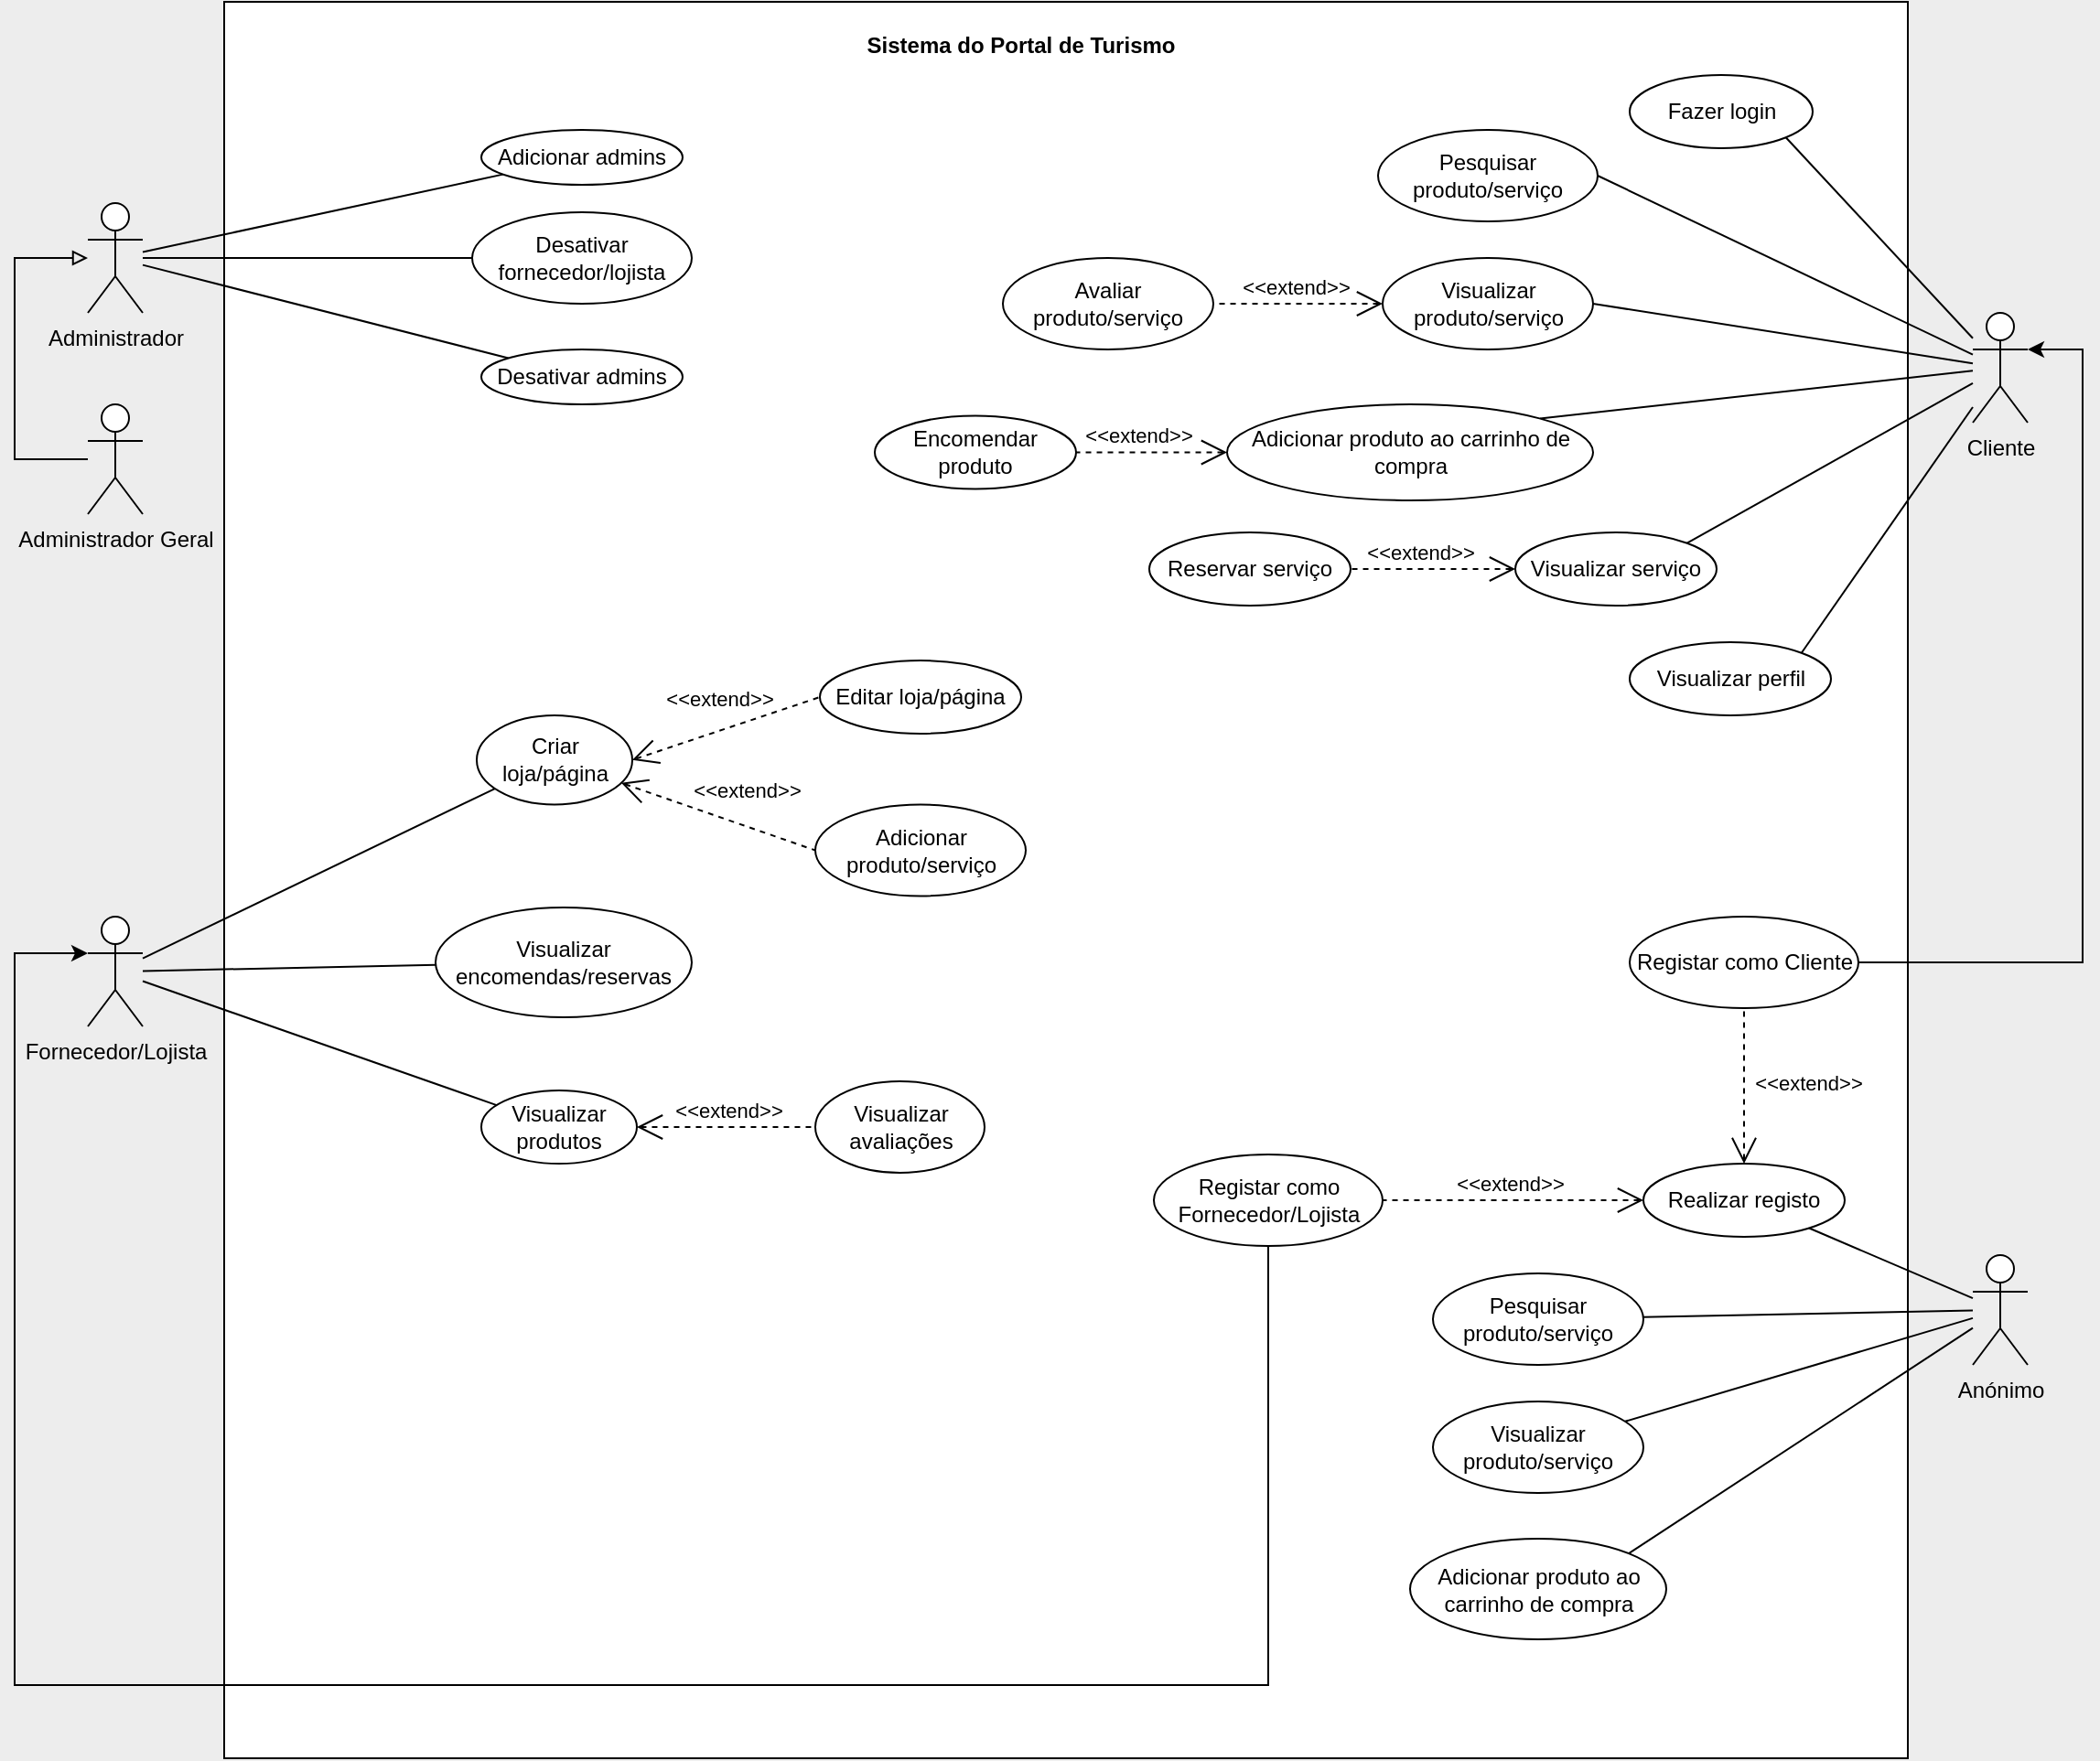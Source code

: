 <mxfile version="13.7.9" type="device"><diagram id="m_C6dAhCNpddzX7GYdTp" name="Página-1"><mxGraphModel dx="865" dy="506" grid="1" gridSize="10" guides="1" tooltips="1" connect="1" arrows="1" fold="1" page="1" pageScale="1" pageWidth="1169" pageHeight="1654" background="#EDEDED" math="0" shadow="0"><root><mxCell id="0"/><mxCell id="1" parent="0"/><mxCell id="FcMAPUz3dc4ftB3LAS8v-3" value="&lt;br&gt;" style="html=1;" parent="1" vertex="1"><mxGeometry x="124.5" y="30" width="920" height="960" as="geometry"/></mxCell><mxCell id="FcMAPUz3dc4ftB3LAS8v-4" value="Sistema do Portal de Turismo" style="text;align=center;fontStyle=1;verticalAlign=middle;spacingLeft=3;spacingRight=3;strokeColor=none;rotatable=0;points=[[0,0.5],[1,0.5]];portConstraint=eastwest;" parent="1" vertex="1"><mxGeometry x="520" y="40" width="80" height="26" as="geometry"/></mxCell><mxCell id="FcMAPUz3dc4ftB3LAS8v-9" style="orthogonalLoop=1;jettySize=auto;html=1;endArrow=none;endFill=0;" parent="1" source="FcMAPUz3dc4ftB3LAS8v-5" target="FcMAPUz3dc4ftB3LAS8v-6" edge="1"><mxGeometry relative="1" as="geometry"/></mxCell><mxCell id="FcMAPUz3dc4ftB3LAS8v-11" style="edgeStyle=none;orthogonalLoop=1;jettySize=auto;html=1;endArrow=none;endFill=0;" parent="1" source="FcMAPUz3dc4ftB3LAS8v-5" target="FcMAPUz3dc4ftB3LAS8v-7" edge="1"><mxGeometry relative="1" as="geometry"/></mxCell><mxCell id="FcMAPUz3dc4ftB3LAS8v-13" style="edgeStyle=none;orthogonalLoop=1;jettySize=auto;html=1;endArrow=none;endFill=0;" parent="1" source="FcMAPUz3dc4ftB3LAS8v-5" target="FcMAPUz3dc4ftB3LAS8v-12" edge="1"><mxGeometry relative="1" as="geometry"/></mxCell><mxCell id="FcMAPUz3dc4ftB3LAS8v-5" value="Administrador" style="shape=umlActor;verticalLabelPosition=bottom;verticalAlign=top;html=1;" parent="1" vertex="1"><mxGeometry x="50" y="140" width="30" height="60" as="geometry"/></mxCell><mxCell id="FcMAPUz3dc4ftB3LAS8v-6" value="Adicionar admins" style="ellipse;whiteSpace=wrap;html=1;" parent="1" vertex="1"><mxGeometry x="265" y="100" width="110" height="30" as="geometry"/></mxCell><mxCell id="FcMAPUz3dc4ftB3LAS8v-7" value="Desativar admins" style="ellipse;whiteSpace=wrap;html=1;" parent="1" vertex="1"><mxGeometry x="265" y="220" width="110" height="30" as="geometry"/></mxCell><mxCell id="FcMAPUz3dc4ftB3LAS8v-12" value="Desativar fornecedor/lojista" style="ellipse;whiteSpace=wrap;html=1;shadow=0;" parent="1" vertex="1"><mxGeometry x="260" y="145" width="120" height="50" as="geometry"/></mxCell><mxCell id="FcMAPUz3dc4ftB3LAS8v-17" style="edgeStyle=none;orthogonalLoop=1;jettySize=auto;html=1;endArrow=none;endFill=0;" parent="1" source="FcMAPUz3dc4ftB3LAS8v-14" target="FcMAPUz3dc4ftB3LAS8v-16" edge="1"><mxGeometry relative="1" as="geometry"/></mxCell><mxCell id="FcMAPUz3dc4ftB3LAS8v-19" style="edgeStyle=none;orthogonalLoop=1;jettySize=auto;html=1;endArrow=none;endFill=0;" parent="1" source="FcMAPUz3dc4ftB3LAS8v-14" target="FcMAPUz3dc4ftB3LAS8v-18" edge="1"><mxGeometry relative="1" as="geometry"/></mxCell><mxCell id="FcMAPUz3dc4ftB3LAS8v-23" style="edgeStyle=none;orthogonalLoop=1;jettySize=auto;html=1;endArrow=none;endFill=0;" parent="1" source="FcMAPUz3dc4ftB3LAS8v-14" target="FcMAPUz3dc4ftB3LAS8v-22" edge="1"><mxGeometry relative="1" as="geometry"/></mxCell><mxCell id="FcMAPUz3dc4ftB3LAS8v-14" value="Fornecedor/Lojista" style="shape=umlActor;verticalLabelPosition=bottom;verticalAlign=top;html=1;" parent="1" vertex="1"><mxGeometry x="50" y="530" width="30" height="60" as="geometry"/></mxCell><mxCell id="FcMAPUz3dc4ftB3LAS8v-16" value="Visualizar produtos" style="ellipse;whiteSpace=wrap;html=1;" parent="1" vertex="1"><mxGeometry x="265" y="625" width="85" height="40" as="geometry"/></mxCell><mxCell id="FcMAPUz3dc4ftB3LAS8v-18" value="Criar loja/página" style="ellipse;whiteSpace=wrap;html=1;" parent="1" vertex="1"><mxGeometry x="262.5" y="419.99" width="85" height="48.75" as="geometry"/></mxCell><mxCell id="FcMAPUz3dc4ftB3LAS8v-20" value="Adicionar produto/serviço" style="ellipse;whiteSpace=wrap;html=1;" parent="1" vertex="1"><mxGeometry x="447.5" y="468.74" width="115" height="50" as="geometry"/></mxCell><mxCell id="FcMAPUz3dc4ftB3LAS8v-22" value="Visualizar encomendas/reservas" style="ellipse;whiteSpace=wrap;html=1;" parent="1" vertex="1"><mxGeometry x="240" y="525" width="140" height="60" as="geometry"/></mxCell><mxCell id="FcMAPUz3dc4ftB3LAS8v-24" value="Editar loja/página" style="ellipse;whiteSpace=wrap;html=1;" parent="1" vertex="1"><mxGeometry x="450" y="390" width="110" height="40" as="geometry"/></mxCell><mxCell id="FcMAPUz3dc4ftB3LAS8v-26" value="Visualizar avaliações" style="ellipse;whiteSpace=wrap;html=1;" parent="1" vertex="1"><mxGeometry x="447.5" y="620" width="92.5" height="50" as="geometry"/></mxCell><mxCell id="FcMAPUz3dc4ftB3LAS8v-42" style="edgeStyle=none;orthogonalLoop=1;jettySize=auto;html=1;endArrow=none;endFill=0;entryX=1;entryY=1;entryDx=0;entryDy=0;" parent="1" source="FcMAPUz3dc4ftB3LAS8v-28" target="atOSrsuerGylRGYWtc5N-4" edge="1"><mxGeometry relative="1" as="geometry"/></mxCell><mxCell id="atOSrsuerGylRGYWtc5N-8" style="rounded=0;orthogonalLoop=1;jettySize=auto;html=1;entryX=1;entryY=0.5;entryDx=0;entryDy=0;endArrow=none;endFill=0;" edge="1" parent="1" source="FcMAPUz3dc4ftB3LAS8v-28" target="FcMAPUz3dc4ftB3LAS8v-30"><mxGeometry relative="1" as="geometry"/></mxCell><mxCell id="atOSrsuerGylRGYWtc5N-9" style="edgeStyle=none;rounded=0;orthogonalLoop=1;jettySize=auto;html=1;entryX=1;entryY=0;entryDx=0;entryDy=0;endArrow=none;endFill=0;" edge="1" parent="1" source="FcMAPUz3dc4ftB3LAS8v-28" target="FcMAPUz3dc4ftB3LAS8v-35"><mxGeometry relative="1" as="geometry"/></mxCell><mxCell id="atOSrsuerGylRGYWtc5N-10" style="edgeStyle=none;rounded=0;orthogonalLoop=1;jettySize=auto;html=1;entryX=1;entryY=0;entryDx=0;entryDy=0;endArrow=none;endFill=0;" edge="1" parent="1" source="FcMAPUz3dc4ftB3LAS8v-28" target="FcMAPUz3dc4ftB3LAS8v-31"><mxGeometry relative="1" as="geometry"/></mxCell><mxCell id="atOSrsuerGylRGYWtc5N-12" style="edgeStyle=none;rounded=0;orthogonalLoop=1;jettySize=auto;html=1;entryX=1;entryY=0.5;entryDx=0;entryDy=0;endArrow=none;endFill=0;" edge="1" parent="1" source="FcMAPUz3dc4ftB3LAS8v-28" target="lIWUjliTU32G97KqtwdR-20"><mxGeometry relative="1" as="geometry"/></mxCell><mxCell id="atOSrsuerGylRGYWtc5N-14" style="edgeStyle=none;rounded=0;orthogonalLoop=1;jettySize=auto;html=1;entryX=1;entryY=0;entryDx=0;entryDy=0;endArrow=none;endFill=0;" edge="1" parent="1" source="FcMAPUz3dc4ftB3LAS8v-28" target="atOSrsuerGylRGYWtc5N-13"><mxGeometry relative="1" as="geometry"/></mxCell><mxCell id="FcMAPUz3dc4ftB3LAS8v-28" value="Cliente" style="shape=umlActor;verticalLabelPosition=bottom;verticalAlign=top;html=1;" parent="1" vertex="1"><mxGeometry x="1080" y="200" width="30" height="60" as="geometry"/></mxCell><mxCell id="FcMAPUz3dc4ftB3LAS8v-29" value="Visualizar produto/serviço" style="ellipse;whiteSpace=wrap;html=1;" parent="1" vertex="1"><mxGeometry x="785" y="795" width="115" height="50" as="geometry"/></mxCell><mxCell id="FcMAPUz3dc4ftB3LAS8v-30" value="Pesquisar produto/serviço" style="ellipse;whiteSpace=wrap;html=1;" parent="1" vertex="1"><mxGeometry x="755" y="100" width="120" height="50" as="geometry"/></mxCell><mxCell id="FcMAPUz3dc4ftB3LAS8v-31" value="Adicionar produto ao carrinho de compra" style="ellipse;whiteSpace=wrap;html=1;" parent="1" vertex="1"><mxGeometry x="672.5" y="250" width="200" height="52.5" as="geometry"/></mxCell><mxCell id="FcMAPUz3dc4ftB3LAS8v-33" value="Encomendar produto" style="ellipse;whiteSpace=wrap;html=1;" parent="1" vertex="1"><mxGeometry x="480" y="256.25" width="110" height="40" as="geometry"/></mxCell><mxCell id="FcMAPUz3dc4ftB3LAS8v-34" value="Avaliar produto/serviço" style="ellipse;whiteSpace=wrap;html=1;" parent="1" vertex="1"><mxGeometry x="550" y="170" width="115" height="50" as="geometry"/></mxCell><mxCell id="FcMAPUz3dc4ftB3LAS8v-35" value="Visualizar perfil" style="ellipse;whiteSpace=wrap;html=1;" parent="1" vertex="1"><mxGeometry x="892.5" y="379.99" width="110" height="40" as="geometry"/></mxCell><mxCell id="FcMAPUz3dc4ftB3LAS8v-53" style="edgeStyle=none;orthogonalLoop=1;jettySize=auto;html=1;endArrow=none;endFill=0;" parent="1" source="FcMAPUz3dc4ftB3LAS8v-43" target="FcMAPUz3dc4ftB3LAS8v-45" edge="1"><mxGeometry relative="1" as="geometry"/></mxCell><mxCell id="FcMAPUz3dc4ftB3LAS8v-54" style="edgeStyle=none;orthogonalLoop=1;jettySize=auto;html=1;endArrow=none;endFill=0;" parent="1" source="FcMAPUz3dc4ftB3LAS8v-43" target="FcMAPUz3dc4ftB3LAS8v-49" edge="1"><mxGeometry relative="1" as="geometry"/></mxCell><mxCell id="FcMAPUz3dc4ftB3LAS8v-55" style="edgeStyle=none;orthogonalLoop=1;jettySize=auto;html=1;endArrow=none;endFill=0;" parent="1" source="FcMAPUz3dc4ftB3LAS8v-43" target="FcMAPUz3dc4ftB3LAS8v-29" edge="1"><mxGeometry relative="1" as="geometry"/></mxCell><mxCell id="atOSrsuerGylRGYWtc5N-17" style="edgeStyle=none;rounded=0;orthogonalLoop=1;jettySize=auto;html=1;entryX=1;entryY=0;entryDx=0;entryDy=0;endArrow=none;endFill=0;" edge="1" parent="1" source="FcMAPUz3dc4ftB3LAS8v-43" target="FcMAPUz3dc4ftB3LAS8v-51"><mxGeometry relative="1" as="geometry"/></mxCell><mxCell id="FcMAPUz3dc4ftB3LAS8v-43" value="Anónimo" style="shape=umlActor;verticalLabelPosition=bottom;verticalAlign=top;html=1;" parent="1" vertex="1"><mxGeometry x="1080" y="715" width="30" height="60" as="geometry"/></mxCell><mxCell id="FcMAPUz3dc4ftB3LAS8v-45" value="Realizar registo" style="ellipse;whiteSpace=wrap;html=1;" parent="1" vertex="1"><mxGeometry x="900" y="665" width="110" height="40" as="geometry"/></mxCell><mxCell id="FcMAPUz3dc4ftB3LAS8v-49" value="Pesquisar produto/serviço" style="ellipse;whiteSpace=wrap;html=1;" parent="1" vertex="1"><mxGeometry x="785" y="725" width="115" height="50" as="geometry"/></mxCell><mxCell id="FcMAPUz3dc4ftB3LAS8v-51" value="Adicionar produto ao carrinho de compra" style="ellipse;whiteSpace=wrap;html=1;" parent="1" vertex="1"><mxGeometry x="772.5" y="870" width="140" height="55" as="geometry"/></mxCell><mxCell id="FcMAPUz3dc4ftB3LAS8v-71" style="edgeStyle=none;orthogonalLoop=1;jettySize=auto;html=1;exitX=0.5;exitY=1;exitDx=0;exitDy=0;endArrow=none;endFill=0;" parent="1" source="FcMAPUz3dc4ftB3LAS8v-16" target="FcMAPUz3dc4ftB3LAS8v-16" edge="1"><mxGeometry relative="1" as="geometry"/></mxCell><mxCell id="lIWUjliTU32G97KqtwdR-2" value="&amp;lt;&amp;lt;extend&amp;gt;&amp;gt;" style="edgeStyle=none;html=1;startArrow=open;endArrow=none;startSize=12;verticalAlign=bottom;dashed=1;labelBackgroundColor=none;exitX=1;exitY=0.5;exitDx=0;exitDy=0;entryX=0;entryY=0.5;entryDx=0;entryDy=0;" parent="1" source="FcMAPUz3dc4ftB3LAS8v-18" target="FcMAPUz3dc4ftB3LAS8v-24" edge="1"><mxGeometry x="-0.025" y="8" width="160" relative="1" as="geometry"><mxPoint x="430" y="420" as="sourcePoint"/><mxPoint x="590" y="420" as="targetPoint"/><mxPoint as="offset"/></mxGeometry></mxCell><mxCell id="lIWUjliTU32G97KqtwdR-9" style="edgeStyle=orthogonalEdgeStyle;rounded=0;orthogonalLoop=1;jettySize=auto;html=1;exitX=0.5;exitY=1;exitDx=0;exitDy=0;" parent="1" source="lIWUjliTU32G97KqtwdR-3" target="FcMAPUz3dc4ftB3LAS8v-14" edge="1"><mxGeometry relative="1" as="geometry"><Array as="points"><mxPoint x="695" y="950"/><mxPoint x="10" y="950"/><mxPoint x="10" y="550"/></Array><mxPoint x="40" y="530" as="targetPoint"/></mxGeometry></mxCell><mxCell id="lIWUjliTU32G97KqtwdR-3" value="Registar como Fornecedor/Lojista" style="ellipse;whiteSpace=wrap;html=1;" parent="1" vertex="1"><mxGeometry x="632.5" y="660" width="125" height="50" as="geometry"/></mxCell><mxCell id="lIWUjliTU32G97KqtwdR-8" style="edgeStyle=orthogonalEdgeStyle;rounded=0;orthogonalLoop=1;jettySize=auto;html=1;entryX=1;entryY=0.333;entryDx=0;entryDy=0;entryPerimeter=0;" parent="1" source="lIWUjliTU32G97KqtwdR-4" target="FcMAPUz3dc4ftB3LAS8v-28" edge="1"><mxGeometry relative="1" as="geometry"><Array as="points"><mxPoint x="1140" y="555"/><mxPoint x="1140" y="220"/></Array></mxGeometry></mxCell><mxCell id="lIWUjliTU32G97KqtwdR-4" value="Registar como Cliente" style="ellipse;whiteSpace=wrap;html=1;" parent="1" vertex="1"><mxGeometry x="892.5" y="530" width="125" height="50" as="geometry"/></mxCell><mxCell id="lIWUjliTU32G97KqtwdR-5" value="&amp;lt;&amp;lt;extend&amp;gt;&amp;gt;" style="edgeStyle=none;html=1;startArrow=open;endArrow=none;startSize=12;verticalAlign=bottom;dashed=1;labelBackgroundColor=none;entryX=0.5;entryY=1;entryDx=0;entryDy=0;exitX=0.5;exitY=0;exitDx=0;exitDy=0;" parent="1" source="FcMAPUz3dc4ftB3LAS8v-45" target="lIWUjliTU32G97KqtwdR-4" edge="1"><mxGeometry x="-0.176" y="-35" width="160" relative="1" as="geometry"><mxPoint x="440" y="405.62" as="sourcePoint"/><mxPoint x="372.5" y="405.615" as="targetPoint"/><mxPoint as="offset"/></mxGeometry></mxCell><mxCell id="atOSrsuerGylRGYWtc5N-1" value="" style="edgeStyle=orthogonalEdgeStyle;rounded=0;orthogonalLoop=1;jettySize=auto;html=1;endArrow=block;endFill=0;" edge="1" parent="1" source="lIWUjliTU32G97KqtwdR-12" target="FcMAPUz3dc4ftB3LAS8v-5"><mxGeometry relative="1" as="geometry"><mxPoint x="20" y="260" as="targetPoint"/><Array as="points"><mxPoint x="10" y="280"/><mxPoint x="10" y="170"/></Array></mxGeometry></mxCell><mxCell id="lIWUjliTU32G97KqtwdR-12" value="Administrador Geral" style="shape=umlActor;verticalLabelPosition=bottom;verticalAlign=top;html=1;" parent="1" vertex="1"><mxGeometry x="50" y="250" width="30" height="60" as="geometry"/></mxCell><mxCell id="lIWUjliTU32G97KqtwdR-20" value="Visualizar produto/serviço" style="ellipse;whiteSpace=wrap;html=1;" parent="1" vertex="1"><mxGeometry x="757.5" y="170" width="115" height="50" as="geometry"/></mxCell><mxCell id="lIWUjliTU32G97KqtwdR-28" value="&amp;lt;&amp;lt;extend&amp;gt;&amp;gt;" style="edgeStyle=none;html=1;startArrow=open;endArrow=none;startSize=12;verticalAlign=bottom;dashed=1;labelBackgroundColor=none;exitX=0;exitY=0.5;exitDx=0;exitDy=0;entryX=1;entryY=0.5;entryDx=0;entryDy=0;" parent="1" source="FcMAPUz3dc4ftB3LAS8v-31" target="FcMAPUz3dc4ftB3LAS8v-33" edge="1"><mxGeometry x="0.172" width="160" relative="1" as="geometry"><mxPoint x="811.119" y="167.525" as="sourcePoint"/><mxPoint x="690" y="270" as="targetPoint"/><mxPoint as="offset"/></mxGeometry></mxCell><mxCell id="FcMAPUz3dc4ftB3LAS8v-32" value="Reservar serviço" style="ellipse;whiteSpace=wrap;html=1;" parent="1" vertex="1"><mxGeometry x="630" y="320" width="110" height="40" as="geometry"/></mxCell><mxCell id="lIWUjliTU32G97KqtwdR-31" value="&amp;lt;&amp;lt;extend&amp;gt;&amp;gt;" style="edgeStyle=none;html=1;startArrow=open;endArrow=none;startSize=12;verticalAlign=bottom;dashed=1;labelBackgroundColor=none;exitX=1;exitY=0.5;exitDx=0;exitDy=0;entryX=0;entryY=0.5;entryDx=0;entryDy=0;" parent="1" source="FcMAPUz3dc4ftB3LAS8v-16" target="FcMAPUz3dc4ftB3LAS8v-26" edge="1"><mxGeometry x="0.026" width="160" relative="1" as="geometry"><mxPoint x="831.119" y="187.525" as="sourcePoint"/><mxPoint x="910" y="155" as="targetPoint"/><mxPoint as="offset"/></mxGeometry></mxCell><mxCell id="lIWUjliTU32G97KqtwdR-32" value="&amp;lt;&amp;lt;extend&amp;gt;&amp;gt;" style="edgeStyle=none;html=1;startArrow=open;endArrow=none;startSize=12;verticalAlign=bottom;dashed=1;labelBackgroundColor=none;entryX=0;entryY=0.5;entryDx=0;entryDy=0;" parent="1" source="FcMAPUz3dc4ftB3LAS8v-18" target="FcMAPUz3dc4ftB3LAS8v-20" edge="1"><mxGeometry x="0.23" y="10" width="160" relative="1" as="geometry"><mxPoint x="317.5" y="735.0" as="sourcePoint"/><mxPoint x="317.5" y="675.0" as="targetPoint"/><mxPoint as="offset"/></mxGeometry></mxCell><mxCell id="atOSrsuerGylRGYWtc5N-3" value="&amp;lt;&amp;lt;extend&amp;gt;&amp;gt;" style="edgeStyle=none;html=1;startArrow=open;endArrow=none;startSize=12;verticalAlign=bottom;dashed=1;labelBackgroundColor=none;entryX=1;entryY=0.5;entryDx=0;entryDy=0;exitX=0;exitY=0.5;exitDx=0;exitDy=0;" edge="1" parent="1" source="lIWUjliTU32G97KqtwdR-20" target="FcMAPUz3dc4ftB3LAS8v-34"><mxGeometry x="0.027" width="160" relative="1" as="geometry"><mxPoint x="450" y="310" as="sourcePoint"/><mxPoint x="610" y="310" as="targetPoint"/><mxPoint as="offset"/></mxGeometry></mxCell><mxCell id="atOSrsuerGylRGYWtc5N-4" value="Fazer login" style="ellipse;whiteSpace=wrap;html=1;" vertex="1" parent="1"><mxGeometry x="892.5" y="70" width="100" height="40" as="geometry"/></mxCell><mxCell id="atOSrsuerGylRGYWtc5N-13" value="Visualizar serviço" style="ellipse;whiteSpace=wrap;html=1;" vertex="1" parent="1"><mxGeometry x="830" y="320" width="110" height="40" as="geometry"/></mxCell><mxCell id="atOSrsuerGylRGYWtc5N-15" value="&amp;lt;&amp;lt;extend&amp;gt;&amp;gt;" style="edgeStyle=none;html=1;startArrow=open;endArrow=none;startSize=12;verticalAlign=bottom;dashed=1;labelBackgroundColor=none;exitX=0;exitY=0.5;exitDx=0;exitDy=0;entryX=1;entryY=0.5;entryDx=0;entryDy=0;" edge="1" parent="1" source="atOSrsuerGylRGYWtc5N-13" target="FcMAPUz3dc4ftB3LAS8v-32"><mxGeometry x="0.172" width="160" relative="1" as="geometry"><mxPoint x="832.5" y="390" as="sourcePoint"/><mxPoint x="750" y="390" as="targetPoint"/><mxPoint as="offset"/></mxGeometry></mxCell><mxCell id="atOSrsuerGylRGYWtc5N-16" value="&amp;lt;&amp;lt;extend&amp;gt;&amp;gt;" style="edgeStyle=none;html=1;startArrow=open;endArrow=none;startSize=12;verticalAlign=bottom;dashed=1;labelBackgroundColor=none;entryX=1;entryY=0.5;entryDx=0;entryDy=0;exitX=0;exitY=0.5;exitDx=0;exitDy=0;" edge="1" parent="1" source="FcMAPUz3dc4ftB3LAS8v-45" target="lIWUjliTU32G97KqtwdR-3"><mxGeometry x="0.029" width="160" relative="1" as="geometry"><mxPoint x="965" y="675" as="sourcePoint"/><mxPoint x="965" y="590" as="targetPoint"/><mxPoint as="offset"/></mxGeometry></mxCell></root></mxGraphModel></diagram></mxfile>